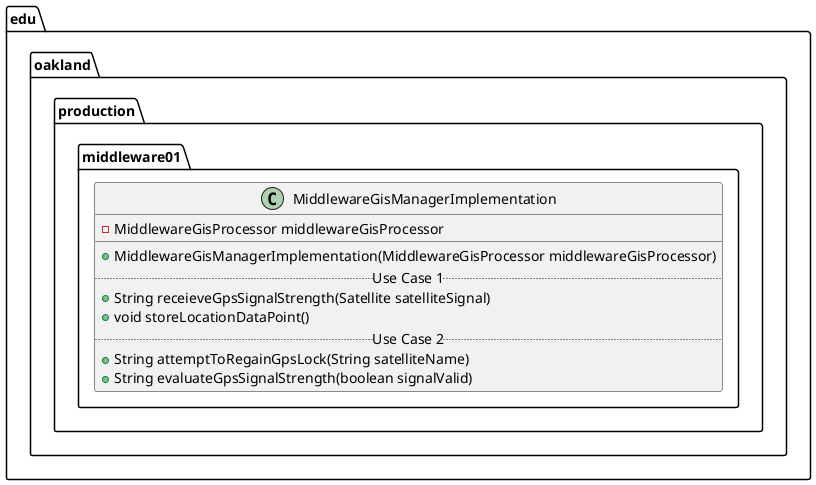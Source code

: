 @startuml MiddlewareGisManagerImplementation

package edu.oakland.production.middleware01 {
    class MiddlewareGisManagerImplementation {
        - MiddlewareGisProcessor middlewareGisProcessor
        __
        + MiddlewareGisManagerImplementation(MiddlewareGisProcessor middlewareGisProcessor)
        .. Use Case 1 ..
        + String receieveGpsSignalStrength(Satellite satelliteSignal)
        + void storeLocationDataPoint()
        .. Use Case 2 ..
        + String attemptToRegainGpsLock(String satelliteName)
        + String evaluateGpsSignalStrength(boolean signalValid)
    }
}

@enduml